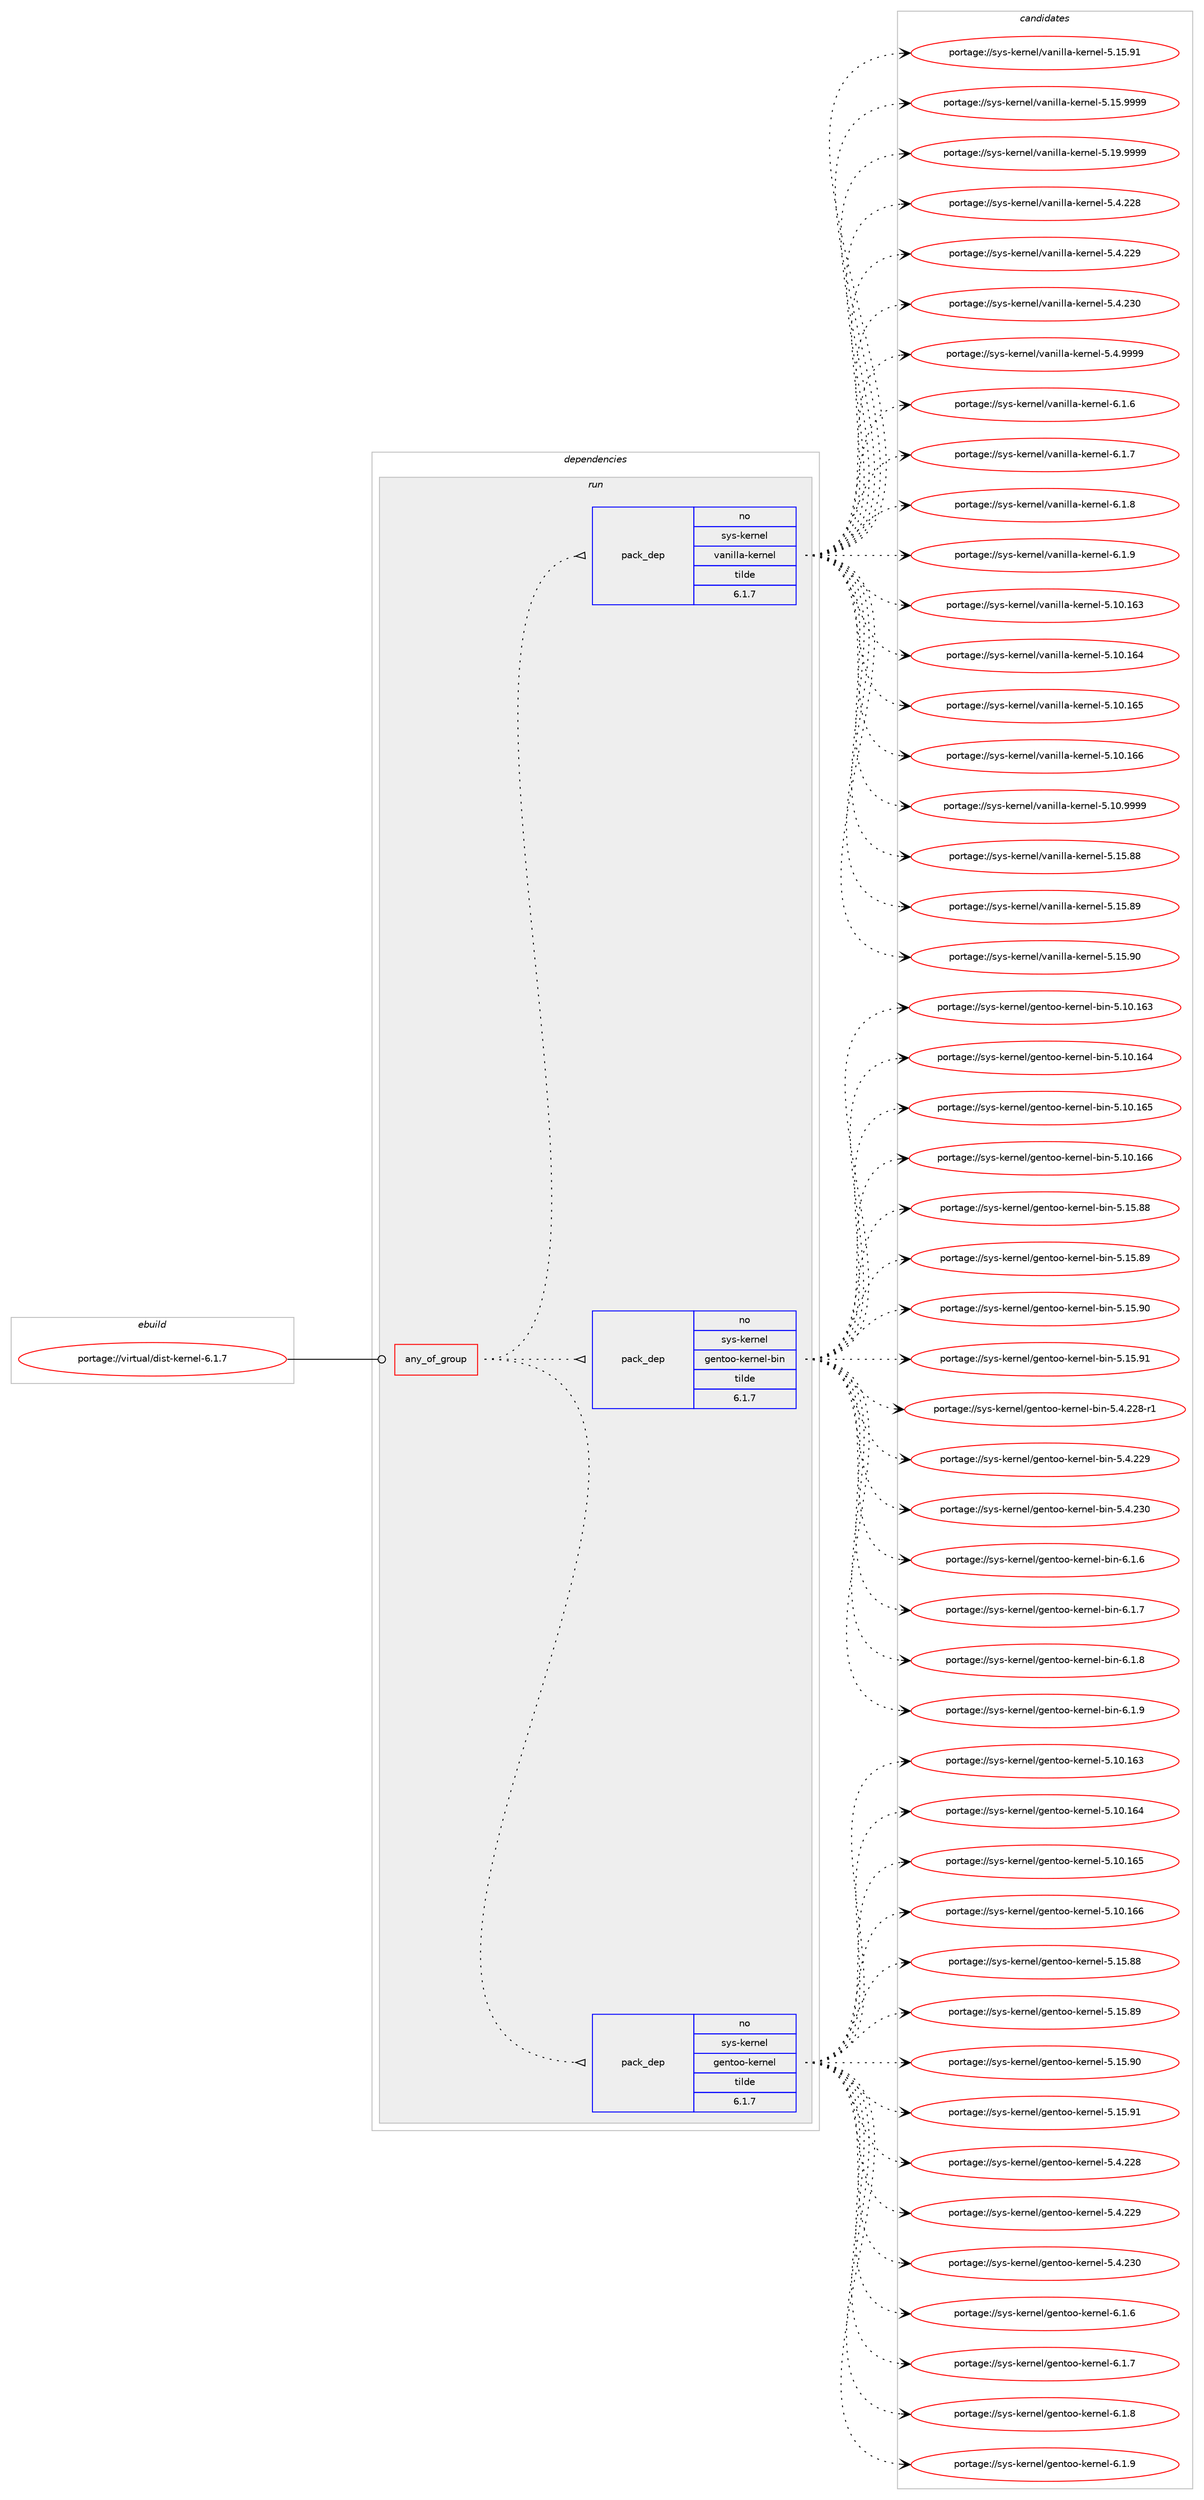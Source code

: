 digraph prolog {

# *************
# Graph options
# *************

newrank=true;
concentrate=true;
compound=true;
graph [rankdir=LR,fontname=Helvetica,fontsize=10,ranksep=1.5];#, ranksep=2.5, nodesep=0.2];
edge  [arrowhead=vee];
node  [fontname=Helvetica,fontsize=10];

# **********
# The ebuild
# **********

subgraph cluster_leftcol {
color=gray;
rank=same;
label=<<i>ebuild</i>>;
id [label="portage://virtual/dist-kernel-6.1.7", color=red, width=4, href="../virtual/dist-kernel-6.1.7.svg"];
}

# ****************
# The dependencies
# ****************

subgraph cluster_midcol {
color=gray;
label=<<i>dependencies</i>>;
subgraph cluster_compile {
fillcolor="#eeeeee";
style=filled;
label=<<i>compile</i>>;
}
subgraph cluster_compileandrun {
fillcolor="#eeeeee";
style=filled;
label=<<i>compile and run</i>>;
}
subgraph cluster_run {
fillcolor="#eeeeee";
style=filled;
label=<<i>run</i>>;
subgraph any7 {
dependency106 [label=<<TABLE BORDER="0" CELLBORDER="1" CELLSPACING="0" CELLPADDING="4"><TR><TD CELLPADDING="10">any_of_group</TD></TR></TABLE>>, shape=none, color=red];subgraph pack68 {
dependency107 [label=<<TABLE BORDER="0" CELLBORDER="1" CELLSPACING="0" CELLPADDING="4" WIDTH="220"><TR><TD ROWSPAN="6" CELLPADDING="30">pack_dep</TD></TR><TR><TD WIDTH="110">no</TD></TR><TR><TD>sys-kernel</TD></TR><TR><TD>gentoo-kernel</TD></TR><TR><TD>tilde</TD></TR><TR><TD>6.1.7</TD></TR></TABLE>>, shape=none, color=blue];
}
dependency106:e -> dependency107:w [weight=20,style="dotted",arrowhead="oinv"];
subgraph pack69 {
dependency108 [label=<<TABLE BORDER="0" CELLBORDER="1" CELLSPACING="0" CELLPADDING="4" WIDTH="220"><TR><TD ROWSPAN="6" CELLPADDING="30">pack_dep</TD></TR><TR><TD WIDTH="110">no</TD></TR><TR><TD>sys-kernel</TD></TR><TR><TD>gentoo-kernel-bin</TD></TR><TR><TD>tilde</TD></TR><TR><TD>6.1.7</TD></TR></TABLE>>, shape=none, color=blue];
}
dependency106:e -> dependency108:w [weight=20,style="dotted",arrowhead="oinv"];
subgraph pack70 {
dependency109 [label=<<TABLE BORDER="0" CELLBORDER="1" CELLSPACING="0" CELLPADDING="4" WIDTH="220"><TR><TD ROWSPAN="6" CELLPADDING="30">pack_dep</TD></TR><TR><TD WIDTH="110">no</TD></TR><TR><TD>sys-kernel</TD></TR><TR><TD>vanilla-kernel</TD></TR><TR><TD>tilde</TD></TR><TR><TD>6.1.7</TD></TR></TABLE>>, shape=none, color=blue];
}
dependency106:e -> dependency109:w [weight=20,style="dotted",arrowhead="oinv"];
}
id:e -> dependency106:w [weight=20,style="solid",arrowhead="odot"];
}
}

# **************
# The candidates
# **************

subgraph cluster_choices {
rank=same;
color=gray;
label=<<i>candidates</i>>;

subgraph choice68 {
color=black;
nodesep=1;
choice115121115451071011141101011084710310111011611111145107101114110101108455346494846495451 [label="portage://sys-kernel/gentoo-kernel-5.10.163", color=red, width=4,href="../sys-kernel/gentoo-kernel-5.10.163.svg"];
choice115121115451071011141101011084710310111011611111145107101114110101108455346494846495452 [label="portage://sys-kernel/gentoo-kernel-5.10.164", color=red, width=4,href="../sys-kernel/gentoo-kernel-5.10.164.svg"];
choice115121115451071011141101011084710310111011611111145107101114110101108455346494846495453 [label="portage://sys-kernel/gentoo-kernel-5.10.165", color=red, width=4,href="../sys-kernel/gentoo-kernel-5.10.165.svg"];
choice115121115451071011141101011084710310111011611111145107101114110101108455346494846495454 [label="portage://sys-kernel/gentoo-kernel-5.10.166", color=red, width=4,href="../sys-kernel/gentoo-kernel-5.10.166.svg"];
choice1151211154510710111411010110847103101110116111111451071011141101011084553464953465656 [label="portage://sys-kernel/gentoo-kernel-5.15.88", color=red, width=4,href="../sys-kernel/gentoo-kernel-5.15.88.svg"];
choice1151211154510710111411010110847103101110116111111451071011141101011084553464953465657 [label="portage://sys-kernel/gentoo-kernel-5.15.89", color=red, width=4,href="../sys-kernel/gentoo-kernel-5.15.89.svg"];
choice1151211154510710111411010110847103101110116111111451071011141101011084553464953465748 [label="portage://sys-kernel/gentoo-kernel-5.15.90", color=red, width=4,href="../sys-kernel/gentoo-kernel-5.15.90.svg"];
choice1151211154510710111411010110847103101110116111111451071011141101011084553464953465749 [label="portage://sys-kernel/gentoo-kernel-5.15.91", color=red, width=4,href="../sys-kernel/gentoo-kernel-5.15.91.svg"];
choice1151211154510710111411010110847103101110116111111451071011141101011084553465246505056 [label="portage://sys-kernel/gentoo-kernel-5.4.228", color=red, width=4,href="../sys-kernel/gentoo-kernel-5.4.228.svg"];
choice1151211154510710111411010110847103101110116111111451071011141101011084553465246505057 [label="portage://sys-kernel/gentoo-kernel-5.4.229", color=red, width=4,href="../sys-kernel/gentoo-kernel-5.4.229.svg"];
choice1151211154510710111411010110847103101110116111111451071011141101011084553465246505148 [label="portage://sys-kernel/gentoo-kernel-5.4.230", color=red, width=4,href="../sys-kernel/gentoo-kernel-5.4.230.svg"];
choice115121115451071011141101011084710310111011611111145107101114110101108455446494654 [label="portage://sys-kernel/gentoo-kernel-6.1.6", color=red, width=4,href="../sys-kernel/gentoo-kernel-6.1.6.svg"];
choice115121115451071011141101011084710310111011611111145107101114110101108455446494655 [label="portage://sys-kernel/gentoo-kernel-6.1.7", color=red, width=4,href="../sys-kernel/gentoo-kernel-6.1.7.svg"];
choice115121115451071011141101011084710310111011611111145107101114110101108455446494656 [label="portage://sys-kernel/gentoo-kernel-6.1.8", color=red, width=4,href="../sys-kernel/gentoo-kernel-6.1.8.svg"];
choice115121115451071011141101011084710310111011611111145107101114110101108455446494657 [label="portage://sys-kernel/gentoo-kernel-6.1.9", color=red, width=4,href="../sys-kernel/gentoo-kernel-6.1.9.svg"];
dependency107:e -> choice115121115451071011141101011084710310111011611111145107101114110101108455346494846495451:w [style=dotted,weight="100"];
dependency107:e -> choice115121115451071011141101011084710310111011611111145107101114110101108455346494846495452:w [style=dotted,weight="100"];
dependency107:e -> choice115121115451071011141101011084710310111011611111145107101114110101108455346494846495453:w [style=dotted,weight="100"];
dependency107:e -> choice115121115451071011141101011084710310111011611111145107101114110101108455346494846495454:w [style=dotted,weight="100"];
dependency107:e -> choice1151211154510710111411010110847103101110116111111451071011141101011084553464953465656:w [style=dotted,weight="100"];
dependency107:e -> choice1151211154510710111411010110847103101110116111111451071011141101011084553464953465657:w [style=dotted,weight="100"];
dependency107:e -> choice1151211154510710111411010110847103101110116111111451071011141101011084553464953465748:w [style=dotted,weight="100"];
dependency107:e -> choice1151211154510710111411010110847103101110116111111451071011141101011084553464953465749:w [style=dotted,weight="100"];
dependency107:e -> choice1151211154510710111411010110847103101110116111111451071011141101011084553465246505056:w [style=dotted,weight="100"];
dependency107:e -> choice1151211154510710111411010110847103101110116111111451071011141101011084553465246505057:w [style=dotted,weight="100"];
dependency107:e -> choice1151211154510710111411010110847103101110116111111451071011141101011084553465246505148:w [style=dotted,weight="100"];
dependency107:e -> choice115121115451071011141101011084710310111011611111145107101114110101108455446494654:w [style=dotted,weight="100"];
dependency107:e -> choice115121115451071011141101011084710310111011611111145107101114110101108455446494655:w [style=dotted,weight="100"];
dependency107:e -> choice115121115451071011141101011084710310111011611111145107101114110101108455446494656:w [style=dotted,weight="100"];
dependency107:e -> choice115121115451071011141101011084710310111011611111145107101114110101108455446494657:w [style=dotted,weight="100"];
}
subgraph choice69 {
color=black;
nodesep=1;
choice1151211154510710111411010110847103101110116111111451071011141101011084598105110455346494846495451 [label="portage://sys-kernel/gentoo-kernel-bin-5.10.163", color=red, width=4,href="../sys-kernel/gentoo-kernel-bin-5.10.163.svg"];
choice1151211154510710111411010110847103101110116111111451071011141101011084598105110455346494846495452 [label="portage://sys-kernel/gentoo-kernel-bin-5.10.164", color=red, width=4,href="../sys-kernel/gentoo-kernel-bin-5.10.164.svg"];
choice1151211154510710111411010110847103101110116111111451071011141101011084598105110455346494846495453 [label="portage://sys-kernel/gentoo-kernel-bin-5.10.165", color=red, width=4,href="../sys-kernel/gentoo-kernel-bin-5.10.165.svg"];
choice1151211154510710111411010110847103101110116111111451071011141101011084598105110455346494846495454 [label="portage://sys-kernel/gentoo-kernel-bin-5.10.166", color=red, width=4,href="../sys-kernel/gentoo-kernel-bin-5.10.166.svg"];
choice11512111545107101114110101108471031011101161111114510710111411010110845981051104553464953465656 [label="portage://sys-kernel/gentoo-kernel-bin-5.15.88", color=red, width=4,href="../sys-kernel/gentoo-kernel-bin-5.15.88.svg"];
choice11512111545107101114110101108471031011101161111114510710111411010110845981051104553464953465657 [label="portage://sys-kernel/gentoo-kernel-bin-5.15.89", color=red, width=4,href="../sys-kernel/gentoo-kernel-bin-5.15.89.svg"];
choice11512111545107101114110101108471031011101161111114510710111411010110845981051104553464953465748 [label="portage://sys-kernel/gentoo-kernel-bin-5.15.90", color=red, width=4,href="../sys-kernel/gentoo-kernel-bin-5.15.90.svg"];
choice11512111545107101114110101108471031011101161111114510710111411010110845981051104553464953465749 [label="portage://sys-kernel/gentoo-kernel-bin-5.15.91", color=red, width=4,href="../sys-kernel/gentoo-kernel-bin-5.15.91.svg"];
choice115121115451071011141101011084710310111011611111145107101114110101108459810511045534652465050564511449 [label="portage://sys-kernel/gentoo-kernel-bin-5.4.228-r1", color=red, width=4,href="../sys-kernel/gentoo-kernel-bin-5.4.228-r1.svg"];
choice11512111545107101114110101108471031011101161111114510710111411010110845981051104553465246505057 [label="portage://sys-kernel/gentoo-kernel-bin-5.4.229", color=red, width=4,href="../sys-kernel/gentoo-kernel-bin-5.4.229.svg"];
choice11512111545107101114110101108471031011101161111114510710111411010110845981051104553465246505148 [label="portage://sys-kernel/gentoo-kernel-bin-5.4.230", color=red, width=4,href="../sys-kernel/gentoo-kernel-bin-5.4.230.svg"];
choice1151211154510710111411010110847103101110116111111451071011141101011084598105110455446494654 [label="portage://sys-kernel/gentoo-kernel-bin-6.1.6", color=red, width=4,href="../sys-kernel/gentoo-kernel-bin-6.1.6.svg"];
choice1151211154510710111411010110847103101110116111111451071011141101011084598105110455446494655 [label="portage://sys-kernel/gentoo-kernel-bin-6.1.7", color=red, width=4,href="../sys-kernel/gentoo-kernel-bin-6.1.7.svg"];
choice1151211154510710111411010110847103101110116111111451071011141101011084598105110455446494656 [label="portage://sys-kernel/gentoo-kernel-bin-6.1.8", color=red, width=4,href="../sys-kernel/gentoo-kernel-bin-6.1.8.svg"];
choice1151211154510710111411010110847103101110116111111451071011141101011084598105110455446494657 [label="portage://sys-kernel/gentoo-kernel-bin-6.1.9", color=red, width=4,href="../sys-kernel/gentoo-kernel-bin-6.1.9.svg"];
dependency108:e -> choice1151211154510710111411010110847103101110116111111451071011141101011084598105110455346494846495451:w [style=dotted,weight="100"];
dependency108:e -> choice1151211154510710111411010110847103101110116111111451071011141101011084598105110455346494846495452:w [style=dotted,weight="100"];
dependency108:e -> choice1151211154510710111411010110847103101110116111111451071011141101011084598105110455346494846495453:w [style=dotted,weight="100"];
dependency108:e -> choice1151211154510710111411010110847103101110116111111451071011141101011084598105110455346494846495454:w [style=dotted,weight="100"];
dependency108:e -> choice11512111545107101114110101108471031011101161111114510710111411010110845981051104553464953465656:w [style=dotted,weight="100"];
dependency108:e -> choice11512111545107101114110101108471031011101161111114510710111411010110845981051104553464953465657:w [style=dotted,weight="100"];
dependency108:e -> choice11512111545107101114110101108471031011101161111114510710111411010110845981051104553464953465748:w [style=dotted,weight="100"];
dependency108:e -> choice11512111545107101114110101108471031011101161111114510710111411010110845981051104553464953465749:w [style=dotted,weight="100"];
dependency108:e -> choice115121115451071011141101011084710310111011611111145107101114110101108459810511045534652465050564511449:w [style=dotted,weight="100"];
dependency108:e -> choice11512111545107101114110101108471031011101161111114510710111411010110845981051104553465246505057:w [style=dotted,weight="100"];
dependency108:e -> choice11512111545107101114110101108471031011101161111114510710111411010110845981051104553465246505148:w [style=dotted,weight="100"];
dependency108:e -> choice1151211154510710111411010110847103101110116111111451071011141101011084598105110455446494654:w [style=dotted,weight="100"];
dependency108:e -> choice1151211154510710111411010110847103101110116111111451071011141101011084598105110455446494655:w [style=dotted,weight="100"];
dependency108:e -> choice1151211154510710111411010110847103101110116111111451071011141101011084598105110455446494656:w [style=dotted,weight="100"];
dependency108:e -> choice1151211154510710111411010110847103101110116111111451071011141101011084598105110455446494657:w [style=dotted,weight="100"];
}
subgraph choice70 {
color=black;
nodesep=1;
choice1151211154510710111411010110847118971101051081089745107101114110101108455346494846495451 [label="portage://sys-kernel/vanilla-kernel-5.10.163", color=red, width=4,href="../sys-kernel/vanilla-kernel-5.10.163.svg"];
choice1151211154510710111411010110847118971101051081089745107101114110101108455346494846495452 [label="portage://sys-kernel/vanilla-kernel-5.10.164", color=red, width=4,href="../sys-kernel/vanilla-kernel-5.10.164.svg"];
choice1151211154510710111411010110847118971101051081089745107101114110101108455346494846495453 [label="portage://sys-kernel/vanilla-kernel-5.10.165", color=red, width=4,href="../sys-kernel/vanilla-kernel-5.10.165.svg"];
choice1151211154510710111411010110847118971101051081089745107101114110101108455346494846495454 [label="portage://sys-kernel/vanilla-kernel-5.10.166", color=red, width=4,href="../sys-kernel/vanilla-kernel-5.10.166.svg"];
choice115121115451071011141101011084711897110105108108974510710111411010110845534649484657575757 [label="portage://sys-kernel/vanilla-kernel-5.10.9999", color=red, width=4,href="../sys-kernel/vanilla-kernel-5.10.9999.svg"];
choice11512111545107101114110101108471189711010510810897451071011141101011084553464953465656 [label="portage://sys-kernel/vanilla-kernel-5.15.88", color=red, width=4,href="../sys-kernel/vanilla-kernel-5.15.88.svg"];
choice11512111545107101114110101108471189711010510810897451071011141101011084553464953465657 [label="portage://sys-kernel/vanilla-kernel-5.15.89", color=red, width=4,href="../sys-kernel/vanilla-kernel-5.15.89.svg"];
choice11512111545107101114110101108471189711010510810897451071011141101011084553464953465748 [label="portage://sys-kernel/vanilla-kernel-5.15.90", color=red, width=4,href="../sys-kernel/vanilla-kernel-5.15.90.svg"];
choice11512111545107101114110101108471189711010510810897451071011141101011084553464953465749 [label="portage://sys-kernel/vanilla-kernel-5.15.91", color=red, width=4,href="../sys-kernel/vanilla-kernel-5.15.91.svg"];
choice115121115451071011141101011084711897110105108108974510710111411010110845534649534657575757 [label="portage://sys-kernel/vanilla-kernel-5.15.9999", color=red, width=4,href="../sys-kernel/vanilla-kernel-5.15.9999.svg"];
choice115121115451071011141101011084711897110105108108974510710111411010110845534649574657575757 [label="portage://sys-kernel/vanilla-kernel-5.19.9999", color=red, width=4,href="../sys-kernel/vanilla-kernel-5.19.9999.svg"];
choice11512111545107101114110101108471189711010510810897451071011141101011084553465246505056 [label="portage://sys-kernel/vanilla-kernel-5.4.228", color=red, width=4,href="../sys-kernel/vanilla-kernel-5.4.228.svg"];
choice11512111545107101114110101108471189711010510810897451071011141101011084553465246505057 [label="portage://sys-kernel/vanilla-kernel-5.4.229", color=red, width=4,href="../sys-kernel/vanilla-kernel-5.4.229.svg"];
choice11512111545107101114110101108471189711010510810897451071011141101011084553465246505148 [label="portage://sys-kernel/vanilla-kernel-5.4.230", color=red, width=4,href="../sys-kernel/vanilla-kernel-5.4.230.svg"];
choice1151211154510710111411010110847118971101051081089745107101114110101108455346524657575757 [label="portage://sys-kernel/vanilla-kernel-5.4.9999", color=red, width=4,href="../sys-kernel/vanilla-kernel-5.4.9999.svg"];
choice1151211154510710111411010110847118971101051081089745107101114110101108455446494654 [label="portage://sys-kernel/vanilla-kernel-6.1.6", color=red, width=4,href="../sys-kernel/vanilla-kernel-6.1.6.svg"];
choice1151211154510710111411010110847118971101051081089745107101114110101108455446494655 [label="portage://sys-kernel/vanilla-kernel-6.1.7", color=red, width=4,href="../sys-kernel/vanilla-kernel-6.1.7.svg"];
choice1151211154510710111411010110847118971101051081089745107101114110101108455446494656 [label="portage://sys-kernel/vanilla-kernel-6.1.8", color=red, width=4,href="../sys-kernel/vanilla-kernel-6.1.8.svg"];
choice1151211154510710111411010110847118971101051081089745107101114110101108455446494657 [label="portage://sys-kernel/vanilla-kernel-6.1.9", color=red, width=4,href="../sys-kernel/vanilla-kernel-6.1.9.svg"];
dependency109:e -> choice1151211154510710111411010110847118971101051081089745107101114110101108455346494846495451:w [style=dotted,weight="100"];
dependency109:e -> choice1151211154510710111411010110847118971101051081089745107101114110101108455346494846495452:w [style=dotted,weight="100"];
dependency109:e -> choice1151211154510710111411010110847118971101051081089745107101114110101108455346494846495453:w [style=dotted,weight="100"];
dependency109:e -> choice1151211154510710111411010110847118971101051081089745107101114110101108455346494846495454:w [style=dotted,weight="100"];
dependency109:e -> choice115121115451071011141101011084711897110105108108974510710111411010110845534649484657575757:w [style=dotted,weight="100"];
dependency109:e -> choice11512111545107101114110101108471189711010510810897451071011141101011084553464953465656:w [style=dotted,weight="100"];
dependency109:e -> choice11512111545107101114110101108471189711010510810897451071011141101011084553464953465657:w [style=dotted,weight="100"];
dependency109:e -> choice11512111545107101114110101108471189711010510810897451071011141101011084553464953465748:w [style=dotted,weight="100"];
dependency109:e -> choice11512111545107101114110101108471189711010510810897451071011141101011084553464953465749:w [style=dotted,weight="100"];
dependency109:e -> choice115121115451071011141101011084711897110105108108974510710111411010110845534649534657575757:w [style=dotted,weight="100"];
dependency109:e -> choice115121115451071011141101011084711897110105108108974510710111411010110845534649574657575757:w [style=dotted,weight="100"];
dependency109:e -> choice11512111545107101114110101108471189711010510810897451071011141101011084553465246505056:w [style=dotted,weight="100"];
dependency109:e -> choice11512111545107101114110101108471189711010510810897451071011141101011084553465246505057:w [style=dotted,weight="100"];
dependency109:e -> choice11512111545107101114110101108471189711010510810897451071011141101011084553465246505148:w [style=dotted,weight="100"];
dependency109:e -> choice1151211154510710111411010110847118971101051081089745107101114110101108455346524657575757:w [style=dotted,weight="100"];
dependency109:e -> choice1151211154510710111411010110847118971101051081089745107101114110101108455446494654:w [style=dotted,weight="100"];
dependency109:e -> choice1151211154510710111411010110847118971101051081089745107101114110101108455446494655:w [style=dotted,weight="100"];
dependency109:e -> choice1151211154510710111411010110847118971101051081089745107101114110101108455446494656:w [style=dotted,weight="100"];
dependency109:e -> choice1151211154510710111411010110847118971101051081089745107101114110101108455446494657:w [style=dotted,weight="100"];
}
}

}
